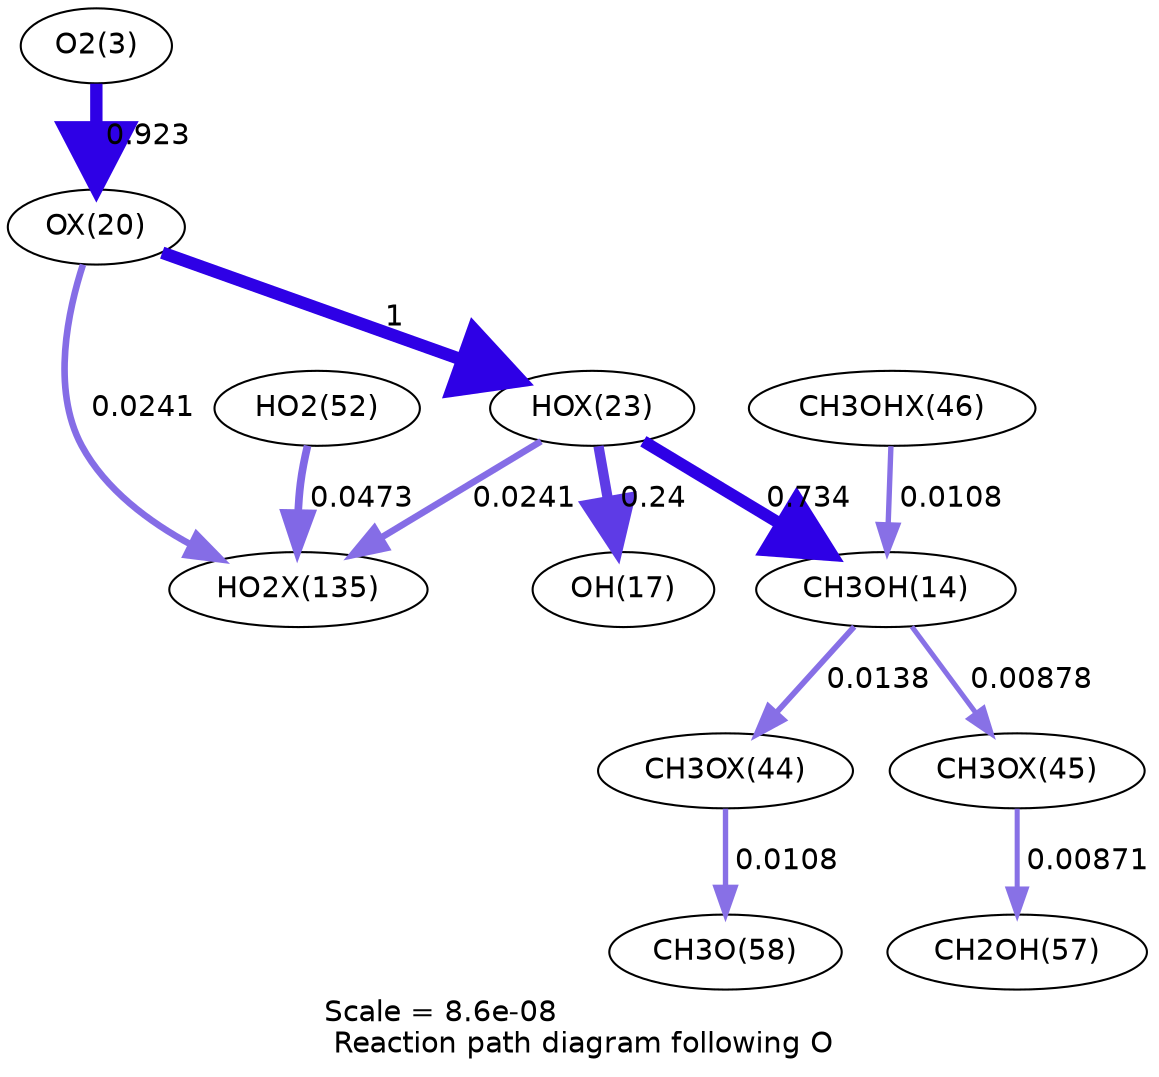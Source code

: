 digraph reaction_paths {
center=1;
s5 -> s35[fontname="Helvetica", penwidth=5.94, arrowsize=2.97, color="0.7, 1.42, 0.9"
, label=" 0.923"];
s35 -> s38[fontname="Helvetica", penwidth=6, arrowsize=3, color="0.7, 1.5, 0.9"
, label=" 1"];
s35 -> s55[fontname="Helvetica", penwidth=3.19, arrowsize=1.59, color="0.7, 0.524, 0.9"
, label=" 0.0241"];
s38 -> s16[fontname="Helvetica", penwidth=5.77, arrowsize=2.88, color="0.7, 1.23, 0.9"
, label=" 0.734"];
s38 -> s19[fontname="Helvetica", penwidth=4.92, arrowsize=2.46, color="0.7, 0.74, 0.9"
, label=" 0.24"];
s38 -> s55[fontname="Helvetica", penwidth=3.19, arrowsize=1.59, color="0.7, 0.524, 0.9"
, label=" 0.0241"];
s51 -> s16[fontname="Helvetica", penwidth=2.58, arrowsize=1.29, color="0.7, 0.511, 0.9"
, label=" 0.0108"];
s16 -> s49[fontname="Helvetica", penwidth=2.76, arrowsize=1.38, color="0.7, 0.514, 0.9"
, label=" 0.0138"];
s16 -> s50[fontname="Helvetica", penwidth=2.42, arrowsize=1.21, color="0.7, 0.509, 0.9"
, label=" 0.00878"];
s21 -> s55[fontname="Helvetica", penwidth=3.7, arrowsize=1.85, color="0.7, 0.547, 0.9"
, label=" 0.0473"];
s49 -> s23[fontname="Helvetica", penwidth=2.58, arrowsize=1.29, color="0.7, 0.511, 0.9"
, label=" 0.0108"];
s50 -> s22[fontname="Helvetica", penwidth=2.42, arrowsize=1.21, color="0.7, 0.509, 0.9"
, label=" 0.00871"];
s5 [ fontname="Helvetica", label="O2(3)"];
s16 [ fontname="Helvetica", label="CH3OH(14)"];
s19 [ fontname="Helvetica", label="OH(17)"];
s21 [ fontname="Helvetica", label="HO2(52)"];
s22 [ fontname="Helvetica", label="CH2OH(57)"];
s23 [ fontname="Helvetica", label="CH3O(58)"];
s35 [ fontname="Helvetica", label="OX(20)"];
s38 [ fontname="Helvetica", label="HOX(23)"];
s49 [ fontname="Helvetica", label="CH3OX(44)"];
s50 [ fontname="Helvetica", label="CH3OX(45)"];
s51 [ fontname="Helvetica", label="CH3OHX(46)"];
s55 [ fontname="Helvetica", label="HO2X(135)"];
 label = "Scale = 8.6e-08\l Reaction path diagram following O";
 fontname = "Helvetica";
}
